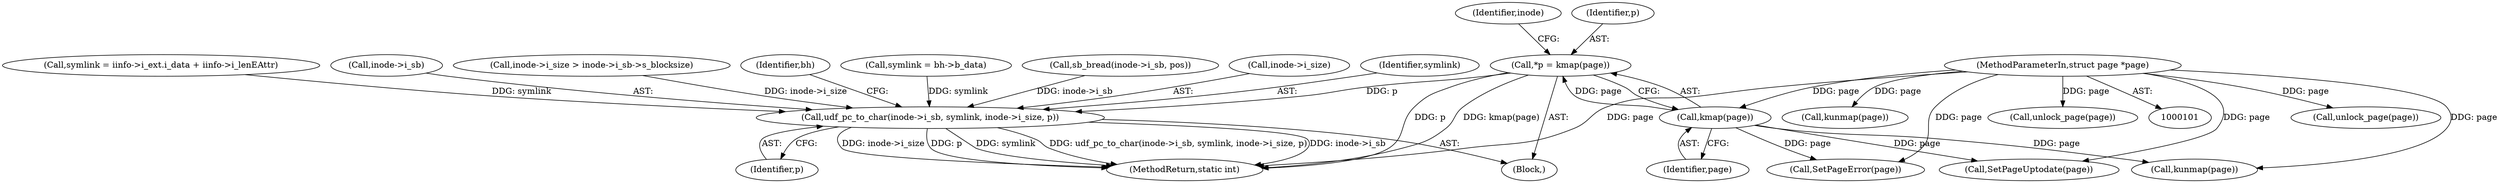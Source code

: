 digraph "0_linux_a1d47b262952a45aae62bd49cfaf33dd76c11a2c@pointer" {
"1000120" [label="(Call,*p = kmap(page))"];
"1000122" [label="(Call,kmap(page))"];
"1000103" [label="(MethodParameterIn,struct page *page)"];
"1000197" [label="(Call,udf_pc_to_char(inode->i_sb, symlink, inode->i_size, p))"];
"1000197" [label="(Call,udf_pc_to_char(inode->i_sb, symlink, inode->i_size, p))"];
"1000227" [label="(Call,SetPageError(page))"];
"1000104" [label="(Block,)"];
"1000217" [label="(Call,unlock_page(page))"];
"1000202" [label="(Call,inode->i_size)"];
"1000201" [label="(Identifier,symlink)"];
"1000163" [label="(Call,symlink = iinfo->i_ext.i_data + iinfo->i_lenEAttr)"];
"1000236" [label="(MethodReturn,static int)"];
"1000198" [label="(Call,inode->i_sb)"];
"1000122" [label="(Call,kmap(page))"];
"1000123" [label="(Identifier,page)"];
"1000127" [label="(Call,inode->i_size > inode->i_sb->s_blocksize)"];
"1000207" [label="(Identifier,bh)"];
"1000205" [label="(Identifier,p)"];
"1000129" [label="(Identifier,inode)"];
"1000103" [label="(MethodParameterIn,struct page *page)"];
"1000192" [label="(Call,symlink = bh->b_data)"];
"1000178" [label="(Call,sb_bread(inode->i_sb, pos))"];
"1000120" [label="(Call,*p = kmap(page))"];
"1000121" [label="(Identifier,p)"];
"1000230" [label="(Call,kunmap(page))"];
"1000215" [label="(Call,kunmap(page))"];
"1000213" [label="(Call,SetPageUptodate(page))"];
"1000232" [label="(Call,unlock_page(page))"];
"1000120" -> "1000104"  [label="AST: "];
"1000120" -> "1000122"  [label="CFG: "];
"1000121" -> "1000120"  [label="AST: "];
"1000122" -> "1000120"  [label="AST: "];
"1000129" -> "1000120"  [label="CFG: "];
"1000120" -> "1000236"  [label="DDG: p"];
"1000120" -> "1000236"  [label="DDG: kmap(page)"];
"1000122" -> "1000120"  [label="DDG: page"];
"1000120" -> "1000197"  [label="DDG: p"];
"1000122" -> "1000123"  [label="CFG: "];
"1000123" -> "1000122"  [label="AST: "];
"1000103" -> "1000122"  [label="DDG: page"];
"1000122" -> "1000213"  [label="DDG: page"];
"1000122" -> "1000227"  [label="DDG: page"];
"1000122" -> "1000230"  [label="DDG: page"];
"1000103" -> "1000101"  [label="AST: "];
"1000103" -> "1000236"  [label="DDG: page"];
"1000103" -> "1000213"  [label="DDG: page"];
"1000103" -> "1000215"  [label="DDG: page"];
"1000103" -> "1000217"  [label="DDG: page"];
"1000103" -> "1000227"  [label="DDG: page"];
"1000103" -> "1000230"  [label="DDG: page"];
"1000103" -> "1000232"  [label="DDG: page"];
"1000197" -> "1000104"  [label="AST: "];
"1000197" -> "1000205"  [label="CFG: "];
"1000198" -> "1000197"  [label="AST: "];
"1000201" -> "1000197"  [label="AST: "];
"1000202" -> "1000197"  [label="AST: "];
"1000205" -> "1000197"  [label="AST: "];
"1000207" -> "1000197"  [label="CFG: "];
"1000197" -> "1000236"  [label="DDG: p"];
"1000197" -> "1000236"  [label="DDG: symlink"];
"1000197" -> "1000236"  [label="DDG: udf_pc_to_char(inode->i_sb, symlink, inode->i_size, p)"];
"1000197" -> "1000236"  [label="DDG: inode->i_sb"];
"1000197" -> "1000236"  [label="DDG: inode->i_size"];
"1000178" -> "1000197"  [label="DDG: inode->i_sb"];
"1000163" -> "1000197"  [label="DDG: symlink"];
"1000192" -> "1000197"  [label="DDG: symlink"];
"1000127" -> "1000197"  [label="DDG: inode->i_size"];
}

